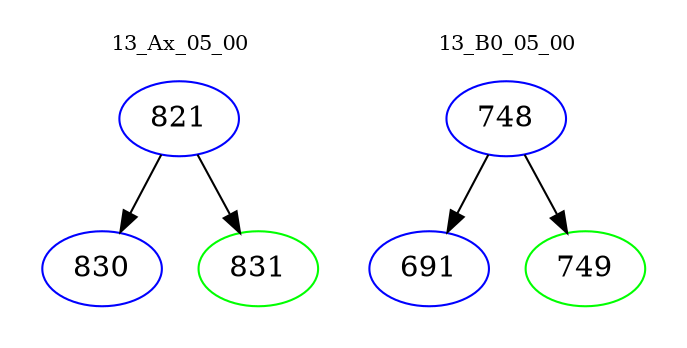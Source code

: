 digraph{
subgraph cluster_0 {
color = white
label = "13_Ax_05_00";
fontsize=10;
T0_821 [label="821", color="blue"]
T0_821 -> T0_830 [color="black"]
T0_830 [label="830", color="blue"]
T0_821 -> T0_831 [color="black"]
T0_831 [label="831", color="green"]
}
subgraph cluster_1 {
color = white
label = "13_B0_05_00";
fontsize=10;
T1_748 [label="748", color="blue"]
T1_748 -> T1_691 [color="black"]
T1_691 [label="691", color="blue"]
T1_748 -> T1_749 [color="black"]
T1_749 [label="749", color="green"]
}
}
